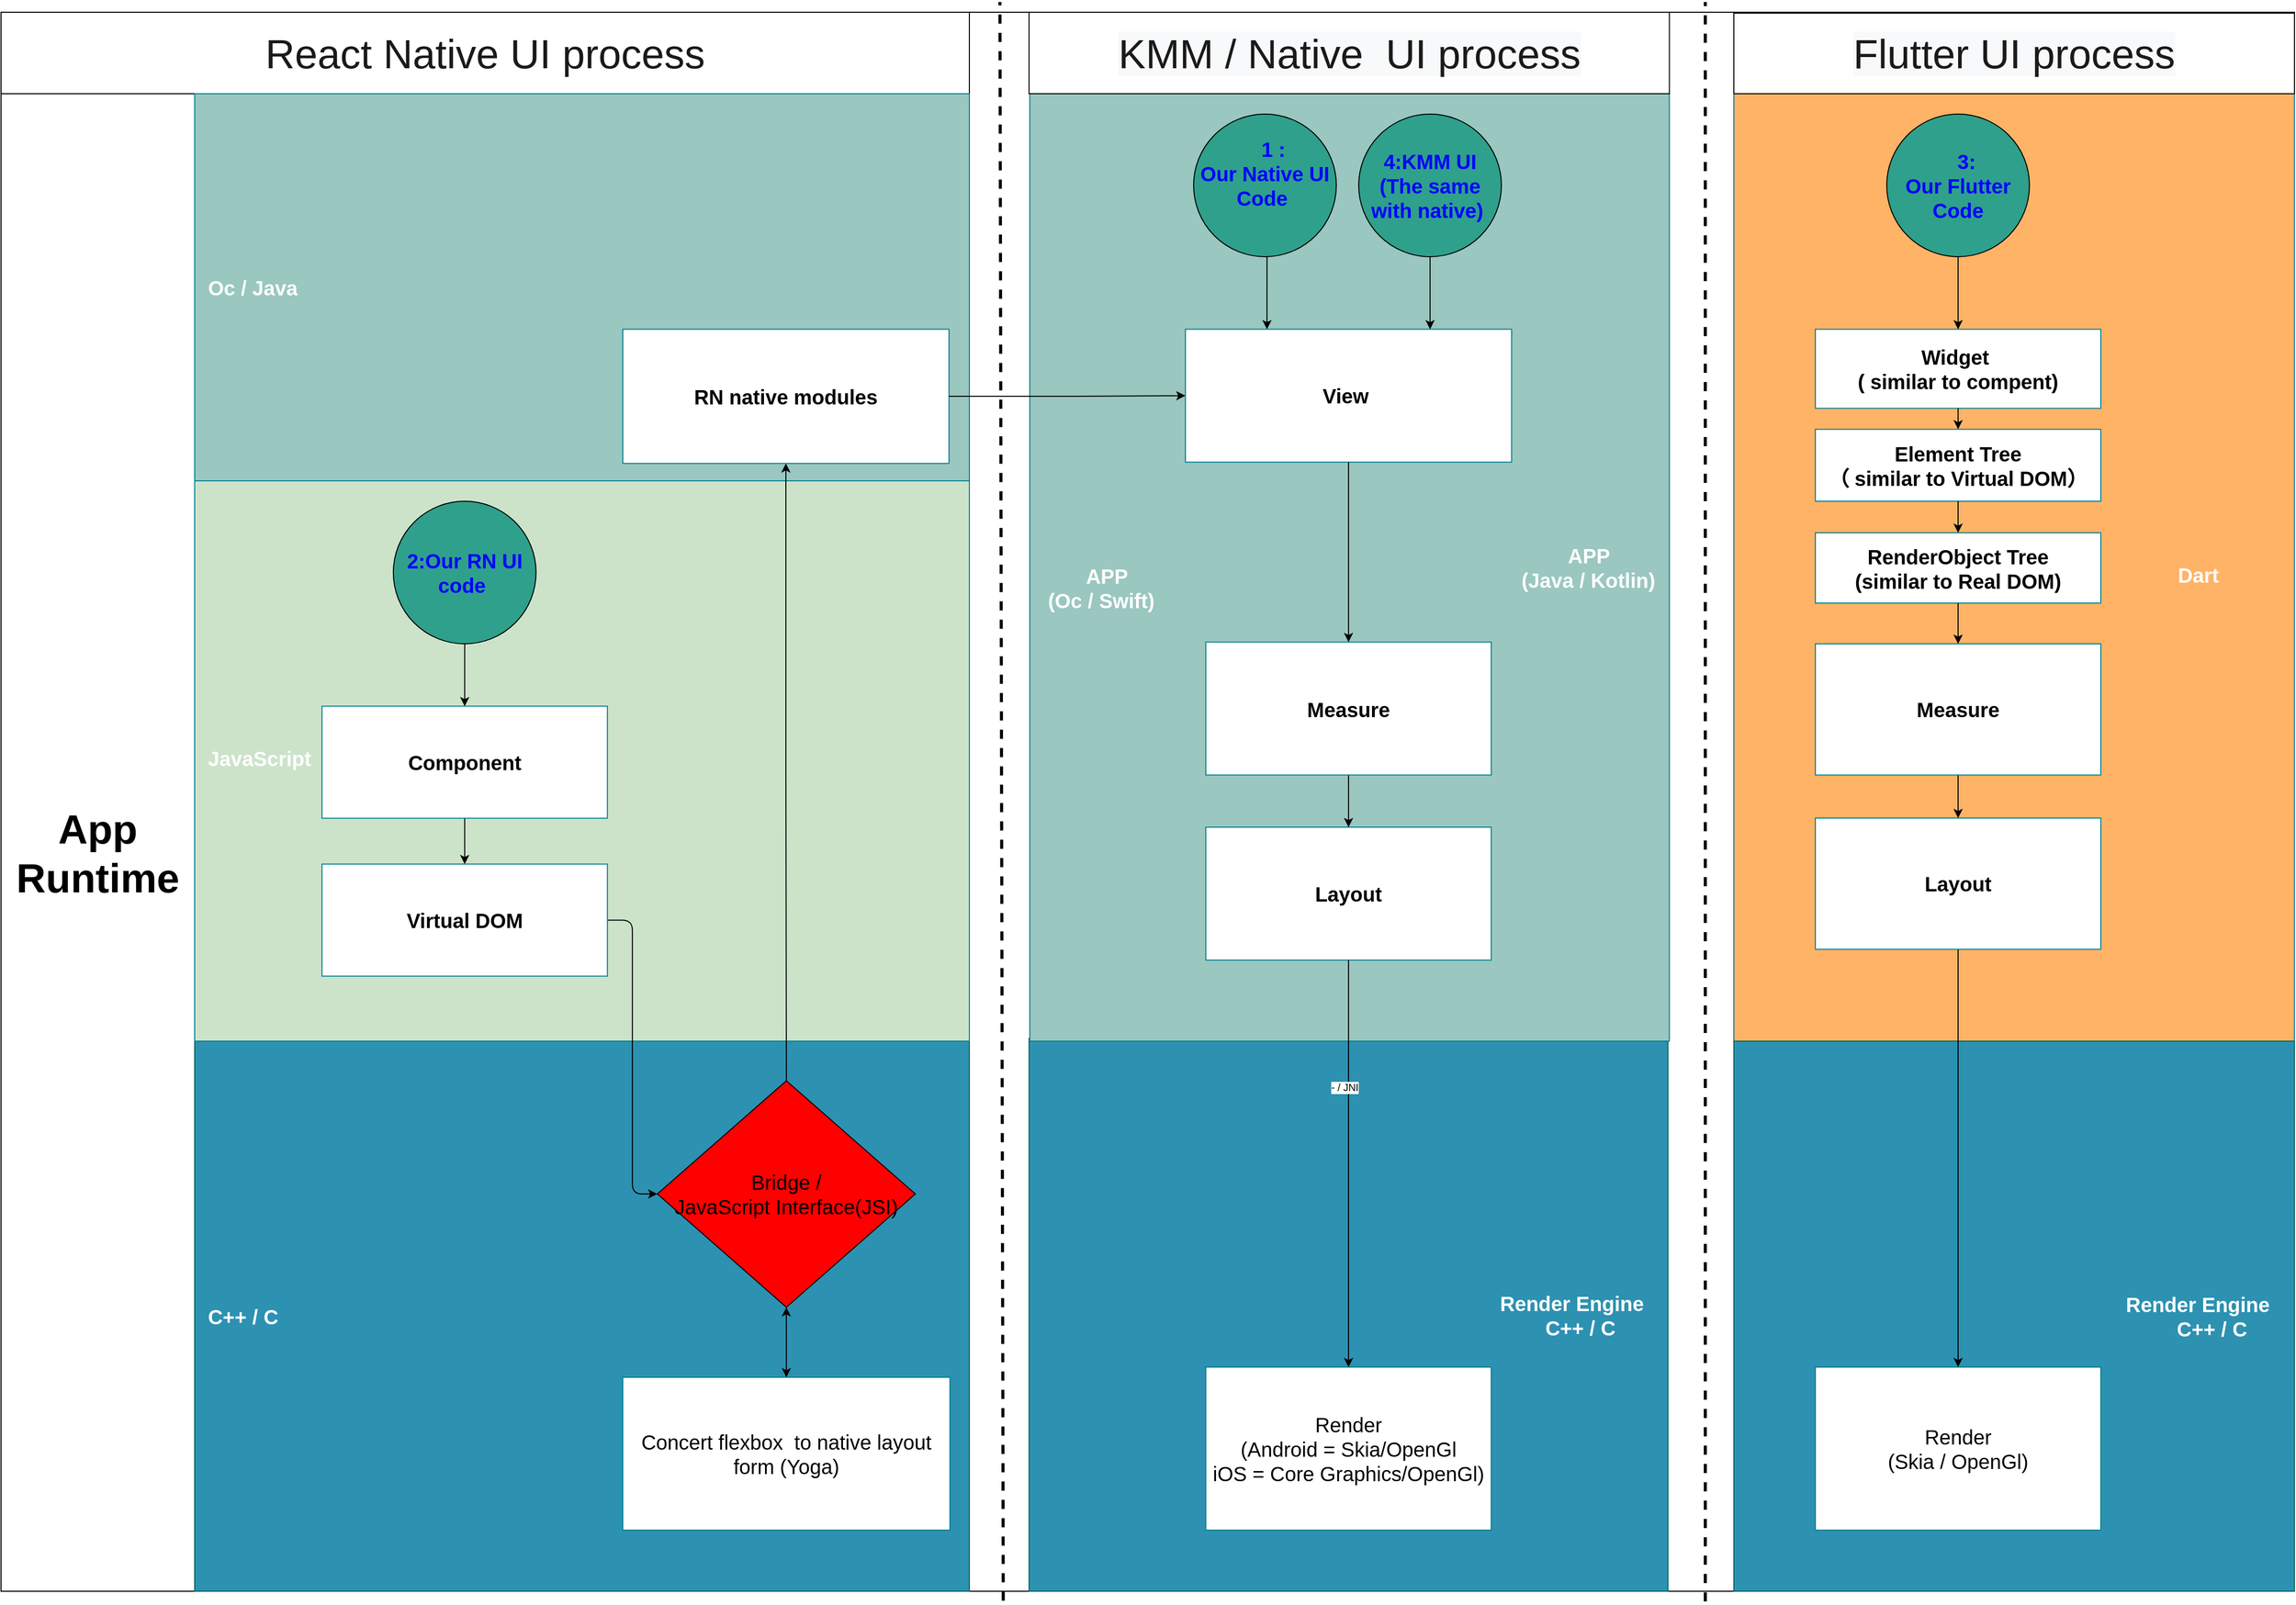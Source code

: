 <mxfile version="14.6.6" type="github">
  <diagram name="Page-1" id="74e2e168-ea6b-b213-b513-2b3c1d86103e">
    <mxGraphModel dx="3740" dy="2196" grid="1" gridSize="10" guides="1" tooltips="1" connect="1" arrows="1" fold="1" page="1" pageScale="1" pageWidth="1100" pageHeight="850" background="#FFFFFF" math="0" shadow="0">
      <root>
        <mxCell id="0" />
        <mxCell id="zV7dkoKjgI9M_0pRiy-D-59" parent="0" />
        <mxCell id="7TCu5U-1uXZLQe100RPo-0" value="" style="whiteSpace=wrap;html=1;fontSize=20;" parent="zV7dkoKjgI9M_0pRiy-D-59" vertex="1">
          <mxGeometry x="-110" y="-110" width="2250" height="1550" as="geometry" />
        </mxCell>
        <mxCell id="7TCu5U-1uXZLQe100RPo-2" value="App&lt;br&gt;Runtime" style="text;html=1;strokeColor=none;fillColor=none;align=center;verticalAlign=middle;whiteSpace=wrap;rounded=0;fontSize=40;fontStyle=1" parent="zV7dkoKjgI9M_0pRiy-D-59" vertex="1">
          <mxGeometry x="-90" y="619.8" width="150" height="190" as="geometry" />
        </mxCell>
        <mxCell id="zV7dkoKjgI9M_0pRiy-D-212" value="&lt;font color=&quot;#ffffff&quot; style=&quot;font-size: 20px&quot;&gt;&lt;b style=&quot;font-size: 20px&quot;&gt;&amp;nbsp; &amp;nbsp; &amp;nbsp;&amp;nbsp;&lt;br style=&quot;font-size: 20px&quot;&gt;&lt;div style=&quot;font-size: 20px&quot;&gt;&lt;b style=&quot;font-size: 20px&quot;&gt;&amp;nbsp; Dart&amp;nbsp; &amp;nbsp; &amp;nbsp; &amp;nbsp;&lt;/b&gt;&lt;b&gt;&amp;nbsp; &amp;nbsp; &amp;nbsp;&amp;nbsp;&lt;/b&gt;&lt;/div&gt;&lt;/b&gt;&lt;/font&gt;" style="whiteSpace=wrap;html=1;rounded=0;sketch=0;strokeColor=#028090;container=0;align=right;fillColor=#FFB366;fontSize=20;" parent="zV7dkoKjgI9M_0pRiy-D-59" vertex="1">
          <mxGeometry x="1590" y="-40" width="550" height="940" as="geometry" />
        </mxCell>
        <mxCell id="zV7dkoKjgI9M_0pRiy-D-214" value="&lt;span style=&quot;color: rgb(26, 26, 26); font-family: helvetica; font-size: 40px; font-style: normal; font-weight: 400; letter-spacing: normal; text-align: center; text-indent: 0px; text-transform: none; word-spacing: 0px; background-color: rgb(248, 249, 250); display: inline; float: none;&quot;&gt;Flutter UI process&lt;/span&gt;" style="whiteSpace=wrap;html=1;rounded=0;sketch=0;fontSize=40;fontColor=#FFFFFF;fillColor=#FFFFFF;container=0;" parent="zV7dkoKjgI9M_0pRiy-D-59" vertex="1">
          <mxGeometry x="1590" y="-109.08" width="550" height="79.08" as="geometry" />
        </mxCell>
        <mxCell id="zV7dkoKjgI9M_0pRiy-D-215" value="&lt;div style=&quot;font-size: 20px&quot;&gt;&lt;span style=&quot;color: rgb(255 , 255 , 255) ; font-weight: 700&quot;&gt;&lt;font style=&quot;font-size: 20px&quot;&gt;Render Engine&amp;nbsp; &amp;nbsp;&amp;nbsp;&lt;/font&gt;&lt;/span&gt;&lt;/div&gt;&lt;span style=&quot;color: rgb(255 , 255 , 255) ; font-weight: 700 ; font-size: 20px&quot;&gt;&lt;div&gt;&lt;font style=&quot;font-size: 20px&quot;&gt;C++ / C&amp;nbsp; &amp;nbsp; &amp;nbsp; &amp;nbsp;&amp;nbsp;&lt;/font&gt;&lt;/div&gt;&lt;/span&gt;" style="whiteSpace=wrap;html=1;rounded=0;sketch=0;strokeColor=#006658;fontColor=#5C5C5C;fillColor=#2D91B2;container=0;align=right;" parent="zV7dkoKjgI9M_0pRiy-D-59" vertex="1">
          <mxGeometry x="1590" y="900" width="550" height="540" as="geometry" />
        </mxCell>
        <mxCell id="zV7dkoKjgI9M_0pRiy-D-217" value="&lt;font color=&quot;#0000ff&quot; style=&quot;font-size: 20px;&quot;&gt;&amp;nbsp; &amp;nbsp;3&lt;span style=&quot;font-size: 20px;&quot;&gt;:&lt;br style=&quot;font-size: 20px;&quot;&gt;Our&amp;nbsp;&lt;/span&gt;Flutter Code&lt;br style=&quot;font-size: 20px;&quot;&gt;&lt;/font&gt;" style="ellipse;whiteSpace=wrap;html=1;rounded=0;sketch=0;strokeColor=#000000;fontSize=20;fontColor=#000000;container=0;fontStyle=1;fillColor=#2FA08C;" parent="zV7dkoKjgI9M_0pRiy-D-59" vertex="1">
          <mxGeometry x="1739.993" y="-10.006" width="140" height="140" as="geometry" />
        </mxCell>
        <mxCell id="zV7dkoKjgI9M_0pRiy-D-218" value="&lt;span style=&quot;font-size: 20px&quot;&gt;Widget&amp;nbsp;&lt;/span&gt;&lt;br style=&quot;font-size: 20px&quot;&gt;&lt;span style=&quot;font-size: 20px&quot;&gt;( similar to&lt;/span&gt;&lt;span style=&quot;font-size: 20px&quot;&gt;&amp;nbsp;compent)&lt;/span&gt;" style="whiteSpace=wrap;html=1;rounded=0;sketch=0;strokeColor=#028090;fontSize=20;fontColor=#000000;container=0;fillColor=#FFFFFF;fontStyle=1" parent="zV7dkoKjgI9M_0pRiy-D-59" vertex="1">
          <mxGeometry x="1669.998" y="201.21" width="280" height="77.568" as="geometry" />
        </mxCell>
        <mxCell id="zV7dkoKjgI9M_0pRiy-D-259" style="edgeStyle=orthogonalEdgeStyle;curved=0;rounded=1;sketch=0;orthogonalLoop=1;jettySize=auto;html=1;startArrow=none;startFill=0;endArrow=classic;endFill=1;strokeColor=#000000;strokeWidth=1;fillColor=#F45B69;fontSize=10;fontColor=#000000;" parent="zV7dkoKjgI9M_0pRiy-D-59" source="zV7dkoKjgI9M_0pRiy-D-217" target="zV7dkoKjgI9M_0pRiy-D-218" edge="1">
          <mxGeometry x="-140" y="-10" as="geometry" />
        </mxCell>
        <mxCell id="zV7dkoKjgI9M_0pRiy-D-223" value="Render&lt;br style=&quot;font-size: 20px;&quot;&gt;(Skia / OpenGl)" style="whiteSpace=wrap;html=1;rounded=0;sketch=0;strokeColor=#028090;fontSize=20;fontColor=#000000;container=0;fillColor=#FFFFFF;" parent="zV7dkoKjgI9M_0pRiy-D-59" vertex="1">
          <mxGeometry x="1670.002" y="1220" width="280" height="160" as="geometry" />
        </mxCell>
        <mxCell id="zV7dkoKjgI9M_0pRiy-D-231" value="" style="edgeStyle=orthogonalEdgeStyle;curved=0;rounded=1;sketch=0;orthogonalLoop=1;jettySize=auto;html=1;startArrow=none;startFill=0;endArrow=classic;endFill=1;strokeColor=#000000;strokeWidth=1;fillColor=#F45B69;fontSize=10;fontColor=#000000;" parent="zV7dkoKjgI9M_0pRiy-D-59" source="zV7dkoKjgI9M_0pRiy-D-218" target="zV7dkoKjgI9M_0pRiy-D-226" edge="1">
          <mxGeometry x="-140" y="-10" as="geometry" />
        </mxCell>
        <mxCell id="zV7dkoKjgI9M_0pRiy-D-226" value="Element Tree&lt;br style=&quot;font-size: 20px;&quot;&gt;（ similar to Virtual DOM）" style="whiteSpace=wrap;html=1;rounded=0;sketch=0;strokeColor=#028090;fontSize=20;fontColor=#000000;container=0;fillColor=#FFFFFF;fontStyle=1" parent="zV7dkoKjgI9M_0pRiy-D-59" vertex="1">
          <mxGeometry x="1670" y="299.42" width="280" height="70.58" as="geometry" />
        </mxCell>
        <mxCell id="zV7dkoKjgI9M_0pRiy-D-228" value="RenderObject Tree&lt;br style=&quot;font-size: 20px&quot;&gt;(similar to Real DOM)" style="whiteSpace=wrap;html=1;rounded=0;sketch=0;strokeColor=#028090;fontSize=20;fontColor=#000000;container=0;fillColor=#FFFFFF;fontStyle=1" parent="zV7dkoKjgI9M_0pRiy-D-59" vertex="1">
          <mxGeometry x="1670" y="401" width="280" height="69" as="geometry" />
        </mxCell>
        <mxCell id="zV7dkoKjgI9M_0pRiy-D-229" style="edgeStyle=orthogonalEdgeStyle;curved=0;rounded=1;sketch=0;orthogonalLoop=1;jettySize=auto;html=1;entryX=0.5;entryY=0;entryDx=0;entryDy=0;startArrow=none;startFill=0;endArrow=classic;endFill=1;strokeColor=#000000;strokeWidth=1;fillColor=#F45B69;fontSize=10;fontColor=#000000;spacing=1;" parent="zV7dkoKjgI9M_0pRiy-D-59" source="zV7dkoKjgI9M_0pRiy-D-226" target="zV7dkoKjgI9M_0pRiy-D-228" edge="1">
          <mxGeometry x="-140" y="-10" as="geometry" />
        </mxCell>
        <mxCell id="2cPvjRi800XiV04k32r--1" style="edgeStyle=orthogonalEdgeStyle;rounded=0;orthogonalLoop=1;jettySize=auto;html=1;fontSize=40;" edge="1" parent="zV7dkoKjgI9M_0pRiy-D-59" source="zV7dkoKjgI9M_0pRiy-D-234" target="zV7dkoKjgI9M_0pRiy-D-223">
          <mxGeometry relative="1" as="geometry" />
        </mxCell>
        <mxCell id="zV7dkoKjgI9M_0pRiy-D-234" value="Layout" style="whiteSpace=wrap;html=1;rounded=0;sketch=0;strokeColor=#028090;fontSize=20;fontColor=#000000;container=0;fillColor=#FFFFFF;fontStyle=1" parent="zV7dkoKjgI9M_0pRiy-D-59" vertex="1">
          <mxGeometry x="1669.994" y="681.048" width="280" height="128.748" as="geometry" />
        </mxCell>
        <mxCell id="zV7dkoKjgI9M_0pRiy-D-235" style="edgeStyle=orthogonalEdgeStyle;curved=0;rounded=1;sketch=0;orthogonalLoop=1;jettySize=auto;html=1;strokeColor=#000000;fillColor=#F45B69;fontSize=10;fontColor=#FFFFFF;" parent="zV7dkoKjgI9M_0pRiy-D-59" source="zV7dkoKjgI9M_0pRiy-D-236" target="zV7dkoKjgI9M_0pRiy-D-234" edge="1">
          <mxGeometry x="907.041" y="-187.508" as="geometry" />
        </mxCell>
        <mxCell id="zV7dkoKjgI9M_0pRiy-D-236" value="Measure" style="whiteSpace=wrap;html=1;rounded=0;sketch=0;strokeColor=#028090;fontSize=20;fontColor=#000000;container=0;fillColor=#FFFFFF;fontStyle=1" parent="zV7dkoKjgI9M_0pRiy-D-59" vertex="1">
          <mxGeometry x="1670.008" y="509.998" width="280" height="128.748" as="geometry" />
        </mxCell>
        <mxCell id="zV7dkoKjgI9M_0pRiy-D-241" style="edgeStyle=orthogonalEdgeStyle;curved=0;rounded=1;sketch=0;orthogonalLoop=1;jettySize=auto;html=1;entryX=0.5;entryY=0;entryDx=0;entryDy=0;startArrow=none;startFill=0;endArrow=classic;endFill=1;strokeColor=#000000;strokeWidth=1;fillColor=#F45B69;fontSize=10;fontColor=#000000;" parent="zV7dkoKjgI9M_0pRiy-D-59" source="zV7dkoKjgI9M_0pRiy-D-228" target="zV7dkoKjgI9M_0pRiy-D-236" edge="1">
          <mxGeometry x="-140" y="-10" as="geometry" />
        </mxCell>
        <mxCell id="zV7dkoKjgI9M_0pRiy-D-166" value="&lt;b&gt;&lt;font color=&quot;#ffffff&quot; style=&quot;font-size: 20px&quot;&gt;&amp;nbsp; C++ / C&lt;/font&gt;&lt;/b&gt;" style="whiteSpace=wrap;html=1;rounded=0;sketch=0;strokeColor=#006658;fontColor=#5C5C5C;fillColor=#2D91B2;container=0;align=left;" parent="zV7dkoKjgI9M_0pRiy-D-59" vertex="1">
          <mxGeometry x="80" y="900" width="760" height="540" as="geometry" />
        </mxCell>
        <mxCell id="zV7dkoKjgI9M_0pRiy-D-126" value="&lt;span style=&quot;color: rgb(26, 26, 26); font-size: 40px;&quot;&gt;React Native UI process&lt;/span&gt;" style="whiteSpace=wrap;html=1;rounded=0;sketch=0;fontSize=40;fontColor=#FFFFFF;fillColor=#FFFFFF;container=0;" parent="zV7dkoKjgI9M_0pRiy-D-59" vertex="1">
          <mxGeometry x="-110" y="-110" width="950" height="80" as="geometry" />
        </mxCell>
        <mxCell id="zV7dkoKjgI9M_0pRiy-D-124" value="&lt;font color=&quot;#ffffff&quot; style=&quot;font-size: 20px&quot;&gt;&lt;b&gt;&amp;nbsp; &amp;nbsp; &amp;nbsp;&amp;nbsp;&lt;br&gt;&lt;div&gt;&lt;b&gt;&amp;nbsp; JavaScript&lt;/b&gt;&lt;/div&gt;&lt;div&gt;&lt;b&gt;&amp;nbsp;&lt;/b&gt;&lt;/div&gt;&lt;/b&gt;&lt;/font&gt;" style="whiteSpace=wrap;html=1;rounded=0;sketch=0;strokeColor=#028090;fillColor=#CCE3CA;container=0;align=left;" parent="zV7dkoKjgI9M_0pRiy-D-59" vertex="1">
          <mxGeometry x="80" y="343.42" width="760" height="556.58" as="geometry" />
        </mxCell>
        <mxCell id="GZizsfnYZNjWhY-MhGmB-1" style="edgeStyle=orthogonalEdgeStyle;rounded=0;orthogonalLoop=1;jettySize=auto;html=1;entryX=0.5;entryY=0;entryDx=0;entryDy=0;" parent="zV7dkoKjgI9M_0pRiy-D-59" source="zV7dkoKjgI9M_0pRiy-D-155" target="GZizsfnYZNjWhY-MhGmB-0" edge="1">
          <mxGeometry x="-500" y="-10" as="geometry" />
        </mxCell>
        <mxCell id="zV7dkoKjgI9M_0pRiy-D-155" value="Component" style="whiteSpace=wrap;html=1;rounded=0;sketch=0;strokeColor=#028090;fontSize=20;fontColor=#000000;container=0;fillColor=#FFFFFF;fontStyle=1" parent="zV7dkoKjgI9M_0pRiy-D-59" vertex="1">
          <mxGeometry x="204.89" y="571.21" width="280" height="110" as="geometry" />
        </mxCell>
        <mxCell id="zV7dkoKjgI9M_0pRiy-D-163" value="&lt;b&gt;&lt;font color=&quot;#ffffff&quot; style=&quot;font-size: 20px&quot;&gt;&amp;nbsp; Oc / Java&lt;/font&gt;&lt;/b&gt;" style="whiteSpace=wrap;html=1;rounded=0;sketch=0;strokeColor=#028090;fontColor=#E4FDE1;fillColor=#9AC7BF;container=0;align=left;" parent="zV7dkoKjgI9M_0pRiy-D-59" vertex="1">
          <mxGeometry x="80" y="-30" width="760" height="380" as="geometry" />
        </mxCell>
        <mxCell id="zV7dkoKjgI9M_0pRiy-D-173" style="edgeStyle=orthogonalEdgeStyle;curved=0;rounded=1;sketch=0;orthogonalLoop=1;jettySize=auto;html=1;entryX=0.5;entryY=0;entryDx=0;entryDy=0;strokeColor=#000000;fillColor=#F45B69;fontSize=10;fontColor=#000000;" parent="zV7dkoKjgI9M_0pRiy-D-59" source="zV7dkoKjgI9M_0pRiy-D-172" target="zV7dkoKjgI9M_0pRiy-D-155" edge="1">
          <mxGeometry x="-140" y="-4.374" as="geometry" />
        </mxCell>
        <mxCell id="zV7dkoKjgI9M_0pRiy-D-172" value="&lt;font color=&quot;#0000ff&quot; style=&quot;font-size: 20px;&quot;&gt;2:Our RN UI code&amp;nbsp;&lt;/font&gt;" style="ellipse;whiteSpace=wrap;html=1;rounded=0;sketch=0;strokeColor=#000000;fontSize=20;fontColor=#000000;container=0;fontStyle=1;fillColor=#2FA08C;" parent="zV7dkoKjgI9M_0pRiy-D-59" vertex="1">
          <mxGeometry x="274.892" y="369.998" width="140" height="140" as="geometry" />
        </mxCell>
        <mxCell id="2cPvjRi800XiV04k32r--4" style="edgeStyle=orthogonalEdgeStyle;rounded=0;orthogonalLoop=1;jettySize=auto;html=1;fontSize=20;startArrow=classic;startFill=1;endArrow=none;endFill=0;" edge="1" parent="zV7dkoKjgI9M_0pRiy-D-59" source="zV7dkoKjgI9M_0pRiy-D-164" target="zV7dkoKjgI9M_0pRiy-D-156">
          <mxGeometry relative="1" as="geometry" />
        </mxCell>
        <mxCell id="zV7dkoKjgI9M_0pRiy-D-164" value="RN native modules" style="whiteSpace=wrap;html=1;rounded=0;sketch=0;strokeColor=#028090;fontSize=20;fontColor=#000000;container=0;fillColor=#FFFFFF;fontStyle=1" parent="zV7dkoKjgI9M_0pRiy-D-59" vertex="1">
          <mxGeometry x="499.998" y="201.21" width="320" height="131.66" as="geometry" />
        </mxCell>
        <mxCell id="zV7dkoKjgI9M_0pRiy-D-187" value="Concert flexbox&amp;nbsp; to native layout form (Yoga)" style="whiteSpace=wrap;html=1;rounded=0;sketch=0;strokeColor=#028090;fontSize=20;fontColor=#000000;container=0;fillColor=#FFFFFF;" parent="zV7dkoKjgI9M_0pRiy-D-59" vertex="1">
          <mxGeometry x="500" y="1230" width="320.9" height="150" as="geometry" />
        </mxCell>
        <mxCell id="zV7dkoKjgI9M_0pRiy-D-194" style="edgeStyle=orthogonalEdgeStyle;curved=0;rounded=1;sketch=0;orthogonalLoop=1;jettySize=auto;html=1;startArrow=none;startFill=0;strokeColor=#000000;fillColor=#F45B69;fontSize=10;fontColor=#000000;exitX=1;exitY=0.5;exitDx=0;exitDy=0;entryX=0;entryY=0.5;entryDx=0;entryDy=0;" parent="zV7dkoKjgI9M_0pRiy-D-59" source="GZizsfnYZNjWhY-MhGmB-0" target="zV7dkoKjgI9M_0pRiy-D-156" edge="1">
          <mxGeometry x="-140" y="-4.374" as="geometry">
            <mxPoint x="288.789" y="696.437" as="sourcePoint" />
          </mxGeometry>
        </mxCell>
        <mxCell id="zV7dkoKjgI9M_0pRiy-D-156" value="Bridge / &lt;br style=&quot;font-size: 20px;&quot;&gt;JavaScript Interface(JSI)" style="rhombus;whiteSpace=wrap;html=1;rounded=0;sketch=0;strokeColor=#000000;fontSize=20;fontColor=#000000;container=0;fillColor=#FF0000;" parent="zV7dkoKjgI9M_0pRiy-D-59" vertex="1">
          <mxGeometry x="533.87" y="938.88" width="253.15" height="222.33" as="geometry" />
        </mxCell>
        <mxCell id="zV7dkoKjgI9M_0pRiy-D-189" style="edgeStyle=orthogonalEdgeStyle;curved=0;rounded=1;sketch=0;orthogonalLoop=1;jettySize=auto;html=1;entryX=0.5;entryY=1;entryDx=0;entryDy=0;strokeColor=#000000;fillColor=#F45B69;fontSize=10;fontColor=#000000;startArrow=classic;startFill=1;endArrow=classic;endFill=1;" parent="zV7dkoKjgI9M_0pRiy-D-59" source="zV7dkoKjgI9M_0pRiy-D-187" target="zV7dkoKjgI9M_0pRiy-D-156" edge="1">
          <mxGeometry x="-140" y="-4.374" as="geometry" />
        </mxCell>
        <mxCell id="zV7dkoKjgI9M_0pRiy-D-224" value="" style="endArrow=none;html=1;strokeWidth=3;fillColor=#F45B69;fontSize=10;fontColor=#000000;dashed=1;exitX=0.437;exitY=1.006;exitDx=0;exitDy=0;exitPerimeter=0;" parent="zV7dkoKjgI9M_0pRiy-D-59" edge="1" source="7TCu5U-1uXZLQe100RPo-0">
          <mxGeometry x="-116.88" y="-376" width="80.892" height="80" as="geometry">
            <mxPoint x="873.12" y="1350" as="sourcePoint" />
            <mxPoint x="869.999" y="-120" as="targetPoint" />
          </mxGeometry>
        </mxCell>
        <mxCell id="zV7dkoKjgI9M_0pRiy-D-225" value="" style="endArrow=none;html=1;strokeWidth=3;fillColor=#F45B69;fontSize=10;fontColor=#000000;dashed=1;" parent="zV7dkoKjgI9M_0pRiy-D-59" edge="1">
          <mxGeometry x="-140" y="-375" width="80.892" height="80" as="geometry">
            <mxPoint x="1562" y="1450" as="sourcePoint" />
            <mxPoint x="1562" y="-120" as="targetPoint" />
            <Array as="points">
              <mxPoint x="1562" y="1301" />
            </Array>
          </mxGeometry>
        </mxCell>
        <mxCell id="zV7dkoKjgI9M_0pRiy-D-61" value="&lt;div style=&quot;font-size: 20px&quot;&gt;&lt;span style=&quot;color: rgb(255 , 255 , 255) ; font-weight: 700&quot;&gt;&lt;font style=&quot;font-size: 20px&quot;&gt;Render Engine&amp;nbsp; &amp;nbsp;&amp;nbsp;&lt;/font&gt;&lt;/span&gt;&lt;/div&gt;&lt;span style=&quot;color: rgb(255 , 255 , 255) ; font-weight: 700 ; font-size: 20px&quot;&gt;&lt;div&gt;&lt;font style=&quot;font-size: 20px&quot;&gt;C++ / C&amp;nbsp; &amp;nbsp; &amp;nbsp; &amp;nbsp; &amp;nbsp;&lt;/font&gt;&lt;/div&gt;&lt;/span&gt;" style="whiteSpace=wrap;html=1;rounded=0;sketch=0;strokeColor=#006658;fontColor=#5C5C5C;fillColor=#2D91B2;container=0;align=right;" parent="zV7dkoKjgI9M_0pRiy-D-59" vertex="1">
          <mxGeometry x="898.58" y="897.2" width="626.79" height="542.8" as="geometry" />
        </mxCell>
        <mxCell id="zV7dkoKjgI9M_0pRiy-D-65" value="&lt;font style=&quot;font-size: 20px&quot;&gt;&lt;span style=&quot;color: rgb(255 , 255 , 255) ; font-weight: 700&quot;&gt;APP&amp;nbsp; &amp;nbsp; &amp;nbsp; &amp;nbsp; &amp;nbsp;&amp;nbsp;&lt;/span&gt;&lt;br style=&quot;color: rgb(255 , 255 , 255) ; font-weight: 700&quot;&gt;&lt;/font&gt;&lt;div style=&quot;font-size: 20px&quot;&gt;&lt;span style=&quot;color: rgb(255 , 255 , 255) ; font-weight: 700&quot;&gt;&lt;font style=&quot;font-size: 20px&quot;&gt;&amp;nbsp;(Java / Kotlin)&amp;nbsp;&amp;nbsp;&lt;/font&gt;&lt;/span&gt;&lt;/div&gt;" style="whiteSpace=wrap;html=1;rounded=0;sketch=0;strokeColor=#028090;fontColor=#E4FDE1;fillColor=#9AC7BF;container=0;align=right;" parent="zV7dkoKjgI9M_0pRiy-D-59" vertex="1">
          <mxGeometry x="899.27" y="-30" width="627.48" height="930" as="geometry" />
        </mxCell>
        <mxCell id="zV7dkoKjgI9M_0pRiy-D-71" value="Render&lt;br style=&quot;font-size: 20px;&quot;&gt;(Android = Skia/OpenGl&lt;br style=&quot;font-size: 20px;&quot;&gt;iOS = Core Graphics/OpenGl)" style="whiteSpace=wrap;html=1;rounded=0;sketch=0;strokeColor=#028090;fontSize=20;fontColor=#000000;container=0;fillColor=#FFFFFF;" parent="zV7dkoKjgI9M_0pRiy-D-59" vertex="1">
          <mxGeometry x="1071.97" y="1220" width="280" height="160" as="geometry" />
        </mxCell>
        <mxCell id="zV7dkoKjgI9M_0pRiy-D-73" value="Layout" style="whiteSpace=wrap;html=1;rounded=0;sketch=0;strokeColor=#028090;fontSize=20;fontColor=#000000;container=0;fillColor=#FFFFFF;fontStyle=1" parent="zV7dkoKjgI9M_0pRiy-D-59" vertex="1">
          <mxGeometry x="1071.97" y="690.0" width="280" height="130.445" as="geometry" />
        </mxCell>
        <mxCell id="zV7dkoKjgI9M_0pRiy-D-122" style="edgeStyle=orthogonalEdgeStyle;curved=0;rounded=1;sketch=0;orthogonalLoop=1;jettySize=auto;html=1;strokeColor=#000000;fillColor=#F45B69;fontSize=10;fontColor=#FFFFFF;" parent="zV7dkoKjgI9M_0pRiy-D-59" source="zV7dkoKjgI9M_0pRiy-D-95" target="zV7dkoKjgI9M_0pRiy-D-73" edge="1">
          <mxGeometry x="999.526" y="-116.331" as="geometry" />
        </mxCell>
        <mxCell id="zV7dkoKjgI9M_0pRiy-D-95" value="Measure" style="whiteSpace=wrap;html=1;rounded=0;sketch=0;strokeColor=#028090;fontSize=20;fontColor=#000000;container=0;fillColor=#FFFFFF;fontStyle=1" parent="zV7dkoKjgI9M_0pRiy-D-59" vertex="1">
          <mxGeometry x="1071.974" y="508.3" width="280" height="130.445" as="geometry" />
        </mxCell>
        <mxCell id="zV7dkoKjgI9M_0pRiy-D-97" value="View&amp;nbsp;" style="whiteSpace=wrap;html=1;rounded=0;sketch=0;strokeColor=#028090;fontSize=20;fontColor=#000000;container=0;fillColor=#FFFFFF;fontStyle=1" parent="zV7dkoKjgI9M_0pRiy-D-59" vertex="1">
          <mxGeometry x="1051.97" y="201.21" width="320" height="130.45" as="geometry" />
        </mxCell>
        <mxCell id="zV7dkoKjgI9M_0pRiy-D-74" style="edgeStyle=orthogonalEdgeStyle;curved=0;rounded=1;sketch=0;orthogonalLoop=1;jettySize=auto;html=1;entryX=0.5;entryY=0;entryDx=0;entryDy=0;fillColor=#F45B69;fontSize=10;" parent="zV7dkoKjgI9M_0pRiy-D-59" source="zV7dkoKjgI9M_0pRiy-D-73" target="zV7dkoKjgI9M_0pRiy-D-71" edge="1">
          <mxGeometry x="999.526" y="-169.341" as="geometry" />
        </mxCell>
        <mxCell id="zV7dkoKjgI9M_0pRiy-D-168" style="edgeStyle=orthogonalEdgeStyle;curved=0;rounded=1;sketch=0;orthogonalLoop=1;jettySize=auto;html=1;entryX=0;entryY=0.5;entryDx=0;entryDy=0;strokeColor=#000000;fillColor=#F45B69;fontSize=10;fontColor=#000000;" parent="zV7dkoKjgI9M_0pRiy-D-59" source="zV7dkoKjgI9M_0pRiy-D-164" target="zV7dkoKjgI9M_0pRiy-D-97" edge="1">
          <mxGeometry x="-140" y="-4.374" as="geometry" />
        </mxCell>
        <mxCell id="zV7dkoKjgI9M_0pRiy-D-116" style="edgeStyle=orthogonalEdgeStyle;curved=0;rounded=1;sketch=0;orthogonalLoop=1;jettySize=auto;html=1;entryX=0.5;entryY=0;entryDx=0;entryDy=0;fillColor=#F45B69;fontSize=10;exitX=0.5;exitY=1;exitDx=0;exitDy=0;" parent="zV7dkoKjgI9M_0pRiy-D-59" source="zV7dkoKjgI9M_0pRiy-D-97" target="zV7dkoKjgI9M_0pRiy-D-95" edge="1">
          <mxGeometry x="999.526" y="-116.331" as="geometry">
            <mxPoint x="1311.443" y="99.334" as="sourcePoint" />
            <mxPoint x="1311.443" y="375.2" as="targetPoint" />
          </mxGeometry>
        </mxCell>
        <mxCell id="zV7dkoKjgI9M_0pRiy-D-120" value="&lt;span style=&quot;color: rgb(26, 26, 26); font-family: helvetica; font-size: 40px; font-style: normal; font-weight: 400; letter-spacing: normal; text-align: center; text-indent: 0px; text-transform: none; word-spacing: 0px; background-color: rgb(248, 249, 250); display: inline; float: none;&quot;&gt;KMM / Native&amp;nbsp; UI process&lt;/span&gt;" style="whiteSpace=wrap;html=1;rounded=0;sketch=0;fontSize=40;fontColor=#FFFFFF;fillColor=#FFFFFF;container=0;" parent="zV7dkoKjgI9M_0pRiy-D-59" vertex="1">
          <mxGeometry x="898.58" y="-110" width="628.17" height="80" as="geometry" />
        </mxCell>
        <mxCell id="2cPvjRi800XiV04k32r--11" style="edgeStyle=orthogonalEdgeStyle;rounded=0;orthogonalLoop=1;jettySize=auto;html=1;entryX=0.25;entryY=0;entryDx=0;entryDy=0;fontSize=15;startArrow=none;startFill=0;endArrow=classic;endFill=1;" edge="1" parent="zV7dkoKjgI9M_0pRiy-D-59" source="zV7dkoKjgI9M_0pRiy-D-174" target="zV7dkoKjgI9M_0pRiy-D-97">
          <mxGeometry relative="1" as="geometry">
            <Array as="points">
              <mxPoint x="1132" y="140" />
              <mxPoint x="1132" y="140" />
            </Array>
          </mxGeometry>
        </mxCell>
        <mxCell id="zV7dkoKjgI9M_0pRiy-D-174" value="&lt;font color=&quot;#0000ff&quot; style=&quot;font-size: 20px;&quot;&gt;&amp;nbsp; &amp;nbsp;1&lt;span style=&quot;font-size: 20px;&quot;&gt;&amp;nbsp;:&lt;br style=&quot;font-size: 20px;&quot;&gt;Our&amp;nbsp;&lt;/span&gt;Native UI Code&amp;nbsp;&lt;br style=&quot;font-size: 20px;&quot;&gt;&lt;br style=&quot;font-size: 20px;&quot;&gt;&lt;/font&gt;" style="ellipse;whiteSpace=wrap;html=1;rounded=0;sketch=0;strokeColor=#000000;fontSize=20;fontColor=#000000;container=0;fontStyle=1;fillColor=#2FA08C;" parent="zV7dkoKjgI9M_0pRiy-D-59" vertex="1">
          <mxGeometry x="1060" y="-10" width="140" height="140" as="geometry" />
        </mxCell>
        <mxCell id="zV7dkoKjgI9M_0pRiy-D-262" value="&lt;div style=&quot;font-size: 20px;&quot;&gt;&lt;span style=&quot;color: rgb(255, 255, 255); font-weight: 700; font-size: 20px;&quot;&gt;APP&lt;/span&gt;&lt;/div&gt;&lt;div style=&quot;font-size: 20px;&quot;&gt;&lt;span style=&quot;color: rgb(255, 255, 255); font-weight: 700; font-size: 20px;&quot;&gt;(Oc / Swift)&amp;nbsp;&amp;nbsp;&lt;/span&gt;&lt;/div&gt;" style="text;html=1;strokeColor=none;fillColor=none;align=center;verticalAlign=middle;whiteSpace=wrap;rounded=0;sketch=0;fontSize=20;fontColor=#000000;container=0;" parent="zV7dkoKjgI9M_0pRiy-D-59" vertex="1">
          <mxGeometry x="910" y="410" width="130" height="90.26" as="geometry" />
        </mxCell>
        <mxCell id="GZizsfnYZNjWhY-MhGmB-0" value="Virtual DOM" style="whiteSpace=wrap;html=1;rounded=0;sketch=0;strokeColor=#028090;fontSize=20;fontColor=#000000;container=0;fillColor=#FFFFFF;fontStyle=1" parent="zV7dkoKjgI9M_0pRiy-D-59" vertex="1">
          <mxGeometry x="204.89" y="726.21" width="280" height="110" as="geometry" />
        </mxCell>
        <mxCell id="GZizsfnYZNjWhY-MhGmB-2" value="- / JNI" style="edgeLabel;html=1;align=center;verticalAlign=middle;resizable=0;points=[];fontSize=10;fontColor=#000000;container=0;" parent="zV7dkoKjgI9M_0pRiy-D-59" vertex="1" connectable="0">
          <mxGeometry x="580.003" y="729.998" as="geometry">
            <mxPoint x="628" y="215" as="offset" />
          </mxGeometry>
        </mxCell>
        <mxCell id="2cPvjRi800XiV04k32r--10" style="edgeStyle=orthogonalEdgeStyle;rounded=0;orthogonalLoop=1;jettySize=auto;html=1;entryX=0.75;entryY=0;entryDx=0;entryDy=0;fontSize=15;startArrow=none;startFill=0;endArrow=classic;endFill=1;" edge="1" parent="zV7dkoKjgI9M_0pRiy-D-59" source="2cPvjRi800XiV04k32r--2" target="zV7dkoKjgI9M_0pRiy-D-97">
          <mxGeometry relative="1" as="geometry" />
        </mxCell>
        <mxCell id="2cPvjRi800XiV04k32r--2" value="&lt;font color=&quot;#0000ff&quot; style=&quot;font-size: 20px;&quot;&gt;4:KMM UI (The same with native)&amp;nbsp;&lt;br style=&quot;font-size: 20px;&quot;&gt;&lt;/font&gt;" style="ellipse;whiteSpace=wrap;html=1;rounded=0;sketch=0;strokeColor=#000000;fontSize=20;fontColor=#000000;container=0;fontStyle=1;fillColor=#2FA08C;" vertex="1" parent="zV7dkoKjgI9M_0pRiy-D-59">
          <mxGeometry x="1221.971" y="-10.004" width="140" height="140" as="geometry" />
        </mxCell>
      </root>
    </mxGraphModel>
  </diagram>
</mxfile>
